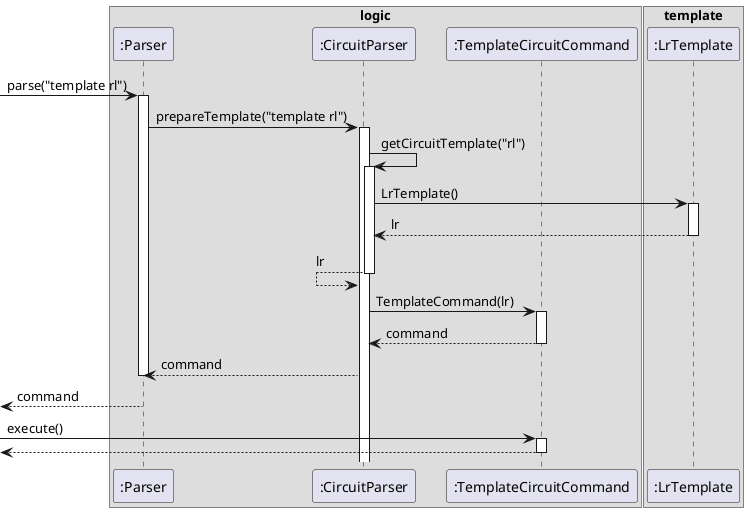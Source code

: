 @startuml
box logic
participant ":Parser" as Parser
participant ":CircuitParser" as Circuit
participant ":TemplateCircuitCommand" as Template
end box

box template
participant ":LrTemplate" as LrTemplate
end box

[-> Parser : parse("template rl")
activate Parser

Parser -> Circuit : prepareTemplate("template rl")
activate Circuit

Circuit -> Circuit : getCircuitTemplate("rl")
activate Circuit

Circuit -> LrTemplate : LrTemplate()
activate LrTemplate

Circuit <-- LrTemplate : lr
deactivate LrTemplate

Circuit <-- Circuit : lr
deactivate Circuit

Circuit -> Template : TemplateCommand(lr)
activate Template

Circuit <-- Template : command
deactivate Template

Parser <-- Circuit : command
deactivate Parser

[<-- Parser : command
deactivate Parser

[-> Template : execute()
activate Template

[<-- Template
deactivate Template

@enduml